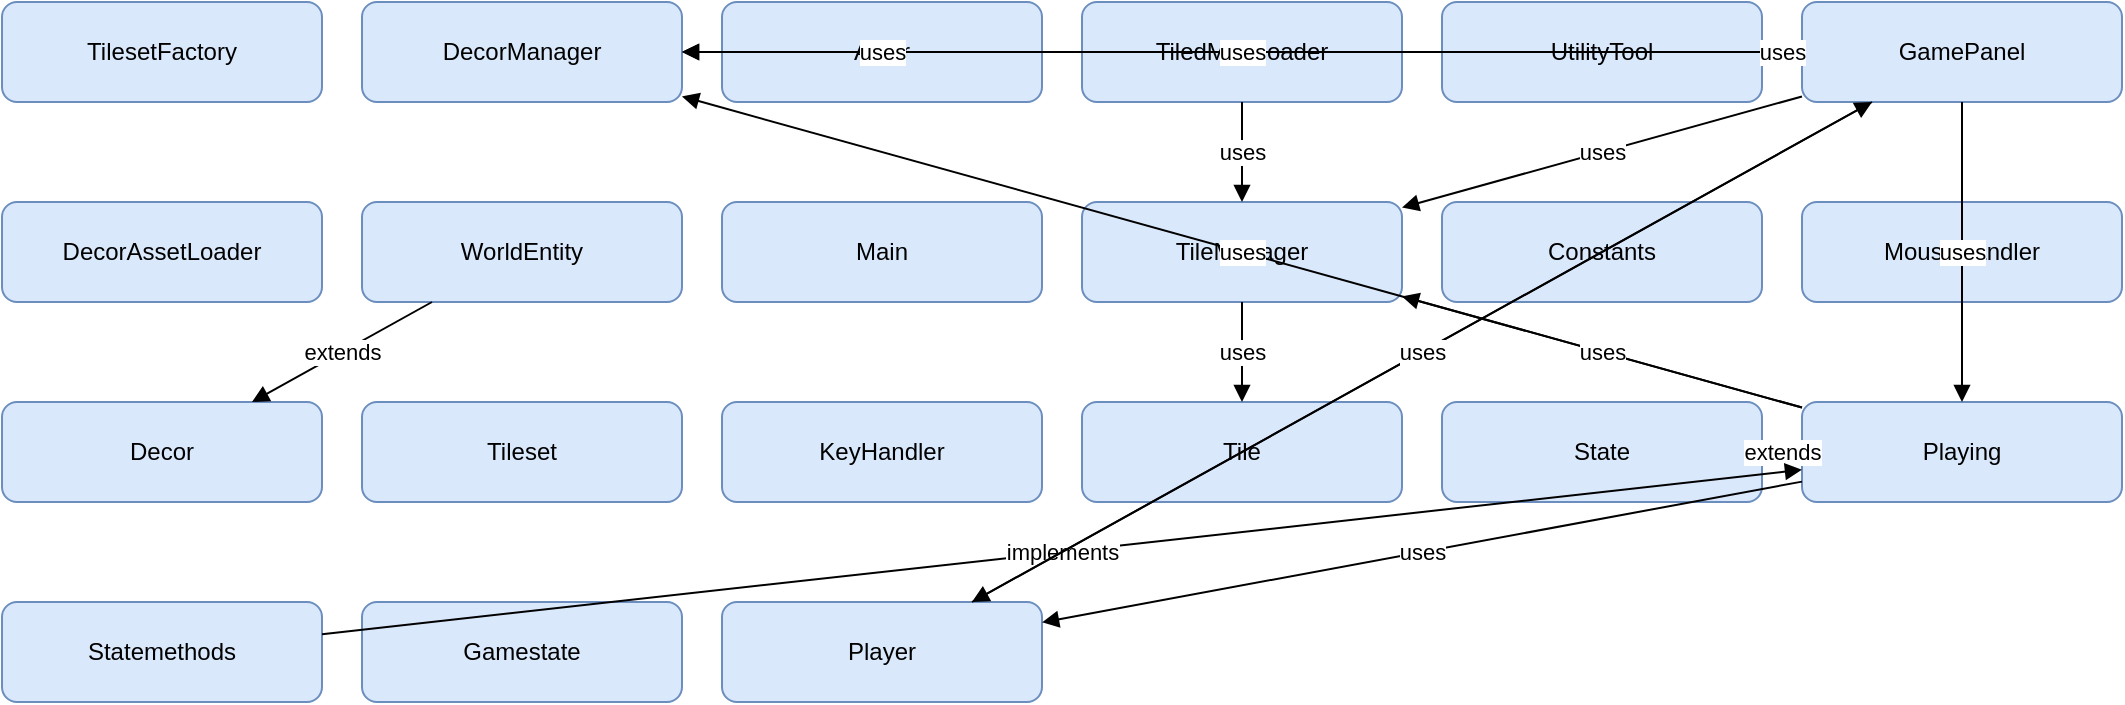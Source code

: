 <?xml version="1.0" ?>
<mxfile>
  <diagram name="UML Diagram">
    <mxGraphModel>
      <root>
        <mxCell id="0"/>
        <mxCell id="1" parent="0"/>
        <mxCell id="1000" value="TilesetFactory" style="rounded=1;whiteSpace=wrap;html=1;fillColor=#dae8fc;strokeColor=#6c8ebf" vertex="1" parent="1">
          <mxGeometry x="50" y="50" width="160" height="50" as="geometry"/>
        </mxCell>
        <mxCell id="1001" value="DecorManager" style="rounded=1;whiteSpace=wrap;html=1;fillColor=#dae8fc;strokeColor=#6c8ebf" vertex="1" parent="1">
          <mxGeometry x="230" y="50" width="160" height="50" as="geometry"/>
        </mxCell>
        <mxCell id="1002" value="Actor" style="rounded=1;whiteSpace=wrap;html=1;fillColor=#dae8fc;strokeColor=#6c8ebf" vertex="1" parent="1">
          <mxGeometry x="410" y="50" width="160" height="50" as="geometry"/>
        </mxCell>
        <mxCell id="1003" value="TiledMapLoader" style="rounded=1;whiteSpace=wrap;html=1;fillColor=#dae8fc;strokeColor=#6c8ebf" vertex="1" parent="1">
          <mxGeometry x="590" y="50" width="160" height="50" as="geometry"/>
        </mxCell>
        <mxCell id="1004" value="UtilityTool" style="rounded=1;whiteSpace=wrap;html=1;fillColor=#dae8fc;strokeColor=#6c8ebf" vertex="1" parent="1">
          <mxGeometry x="770" y="50" width="160" height="50" as="geometry"/>
        </mxCell>
        <mxCell id="1005" value="GamePanel" style="rounded=1;whiteSpace=wrap;html=1;fillColor=#dae8fc;strokeColor=#6c8ebf" vertex="1" parent="1">
          <mxGeometry x="950" y="50" width="160" height="50" as="geometry"/>
        </mxCell>
        <mxCell id="1006" value="DecorAssetLoader" style="rounded=1;whiteSpace=wrap;html=1;fillColor=#dae8fc;strokeColor=#6c8ebf" vertex="1" parent="1">
          <mxGeometry x="50" y="150" width="160" height="50" as="geometry"/>
        </mxCell>
        <mxCell id="1007" value="WorldEntity" style="rounded=1;whiteSpace=wrap;html=1;fillColor=#dae8fc;strokeColor=#6c8ebf" vertex="1" parent="1">
          <mxGeometry x="230" y="150" width="160" height="50" as="geometry"/>
        </mxCell>
        <mxCell id="1008" value="Main" style="rounded=1;whiteSpace=wrap;html=1;fillColor=#dae8fc;strokeColor=#6c8ebf" vertex="1" parent="1">
          <mxGeometry x="410" y="150" width="160" height="50" as="geometry"/>
        </mxCell>
        <mxCell id="1009" value="TileManager" style="rounded=1;whiteSpace=wrap;html=1;fillColor=#dae8fc;strokeColor=#6c8ebf" vertex="1" parent="1">
          <mxGeometry x="590" y="150" width="160" height="50" as="geometry"/>
        </mxCell>
        <mxCell id="1010" value="Constants" style="rounded=1;whiteSpace=wrap;html=1;fillColor=#dae8fc;strokeColor=#6c8ebf" vertex="1" parent="1">
          <mxGeometry x="770" y="150" width="160" height="50" as="geometry"/>
        </mxCell>
        <mxCell id="1011" value="MouseHandler" style="rounded=1;whiteSpace=wrap;html=1;fillColor=#dae8fc;strokeColor=#6c8ebf" vertex="1" parent="1">
          <mxGeometry x="950" y="150" width="160" height="50" as="geometry"/>
        </mxCell>
        <mxCell id="1012" value="Decor" style="rounded=1;whiteSpace=wrap;html=1;fillColor=#dae8fc;strokeColor=#6c8ebf" vertex="1" parent="1">
          <mxGeometry x="50" y="250" width="160" height="50" as="geometry"/>
        </mxCell>
        <mxCell id="1013" value="Tileset" style="rounded=1;whiteSpace=wrap;html=1;fillColor=#dae8fc;strokeColor=#6c8ebf" vertex="1" parent="1">
          <mxGeometry x="230" y="250" width="160" height="50" as="geometry"/>
        </mxCell>
        <mxCell id="1014" value="KeyHandler" style="rounded=1;whiteSpace=wrap;html=1;fillColor=#dae8fc;strokeColor=#6c8ebf" vertex="1" parent="1">
          <mxGeometry x="410" y="250" width="160" height="50" as="geometry"/>
        </mxCell>
        <mxCell id="1015" value="Tile" style="rounded=1;whiteSpace=wrap;html=1;fillColor=#dae8fc;strokeColor=#6c8ebf" vertex="1" parent="1">
          <mxGeometry x="590" y="250" width="160" height="50" as="geometry"/>
        </mxCell>
        <mxCell id="1016" value="State" style="rounded=1;whiteSpace=wrap;html=1;fillColor=#dae8fc;strokeColor=#6c8ebf" vertex="1" parent="1">
          <mxGeometry x="770" y="250" width="160" height="50" as="geometry"/>
        </mxCell>
        <mxCell id="1017" value="Playing" style="rounded=1;whiteSpace=wrap;html=1;fillColor=#dae8fc;strokeColor=#6c8ebf" vertex="1" parent="1">
          <mxGeometry x="950" y="250" width="160" height="50" as="geometry"/>
        </mxCell>
        <mxCell id="1018" value="Statemethods" style="rounded=1;whiteSpace=wrap;html=1;fillColor=#dae8fc;strokeColor=#6c8ebf" vertex="1" parent="1">
          <mxGeometry x="50" y="350" width="160" height="50" as="geometry"/>
        </mxCell>
        <mxCell id="1019" value="Gamestate" style="rounded=1;whiteSpace=wrap;html=1;fillColor=#dae8fc;strokeColor=#6c8ebf" vertex="1" parent="1">
          <mxGeometry x="230" y="350" width="160" height="50" as="geometry"/>
        </mxCell>
        <mxCell id="1020" value="Player" style="rounded=1;whiteSpace=wrap;html=1;fillColor=#dae8fc;strokeColor=#6c8ebf" vertex="1" parent="1">
          <mxGeometry x="410" y="350" width="160" height="50" as="geometry"/>
        </mxCell>
        <mxCell id="2000" value="extends" style="endArrow=block;html=1;strokeColor=#000000" edge="1" parent="1" source="1007" target="1012">
          <mxGeometry relative="1" as="geometry"/>
        </mxCell>
        <mxCell id="2001" value="extends" style="endArrow=block;html=1;strokeColor=#000000" edge="1" parent="1" source="1016" target="1017">
          <mxGeometry relative="1" as="geometry"/>
        </mxCell>
        <mxCell id="2002" value="implements" style="endArrow=block;html=1;strokeColor=#000000" edge="1" parent="1" source="1018" target="1017">
          <mxGeometry relative="1" as="geometry"/>
        </mxCell>
        <mxCell id="2003" value="uses" style="endArrow=block;html=1;strokeColor=#000000" edge="1" parent="1" source="1005" target="1001">
          <mxGeometry relative="1" as="geometry"/>
        </mxCell>
        <mxCell id="2004" value="uses" style="endArrow=block;html=1;strokeColor=#000000" edge="1" parent="1" source="1005" target="1020">
          <mxGeometry relative="1" as="geometry"/>
        </mxCell>
        <mxCell id="2005" value="uses" style="endArrow=block;html=1;strokeColor=#000000" edge="1" parent="1" source="1005" target="1017">
          <mxGeometry relative="1" as="geometry"/>
        </mxCell>
        <mxCell id="2006" value="uses" style="endArrow=block;html=1;strokeColor=#000000" edge="1" parent="1" source="1005" target="1009">
          <mxGeometry relative="1" as="geometry"/>
        </mxCell>
        <mxCell id="2007" value="uses" style="endArrow=block;html=1;strokeColor=#000000" edge="1" parent="1" source="1005" target="1004">
          <mxGeometry relative="1" as="geometry"/>
        </mxCell>
        <mxCell id="2008" value="uses" style="endArrow=block;html=1;strokeColor=#000000" edge="1" parent="1" source="1003" target="1009">
          <mxGeometry relative="1" as="geometry"/>
        </mxCell>
        <mxCell id="2009" value="uses" style="endArrow=block;html=1;strokeColor=#000000" edge="1" parent="1" source="1003" target="1001">
          <mxGeometry relative="1" as="geometry"/>
        </mxCell>
        <mxCell id="2010" value="uses" style="endArrow=block;html=1;strokeColor=#000000" edge="1" parent="1" source="1009" target="1015">
          <mxGeometry relative="1" as="geometry"/>
        </mxCell>
        <mxCell id="2011" value="uses" style="endArrow=block;html=1;strokeColor=#000000" edge="1" parent="1" source="1017" target="1020">
          <mxGeometry relative="1" as="geometry"/>
        </mxCell>
        <mxCell id="2012" value="uses" style="endArrow=block;html=1;strokeColor=#000000" edge="1" parent="1" source="1017" target="1001">
          <mxGeometry relative="1" as="geometry"/>
        </mxCell>
        <mxCell id="2013" value="uses" style="endArrow=block;html=1;strokeColor=#000000" edge="1" parent="1" source="1017" target="1009">
          <mxGeometry relative="1" as="geometry"/>
        </mxCell>
        <mxCell id="2014" value="uses" style="endArrow=block;html=1;strokeColor=#000000" edge="1" parent="1" source="1020" target="1005">
          <mxGeometry relative="1" as="geometry"/>
        </mxCell>
      </root>
    </mxGraphModel>
  </diagram>
</mxfile>
